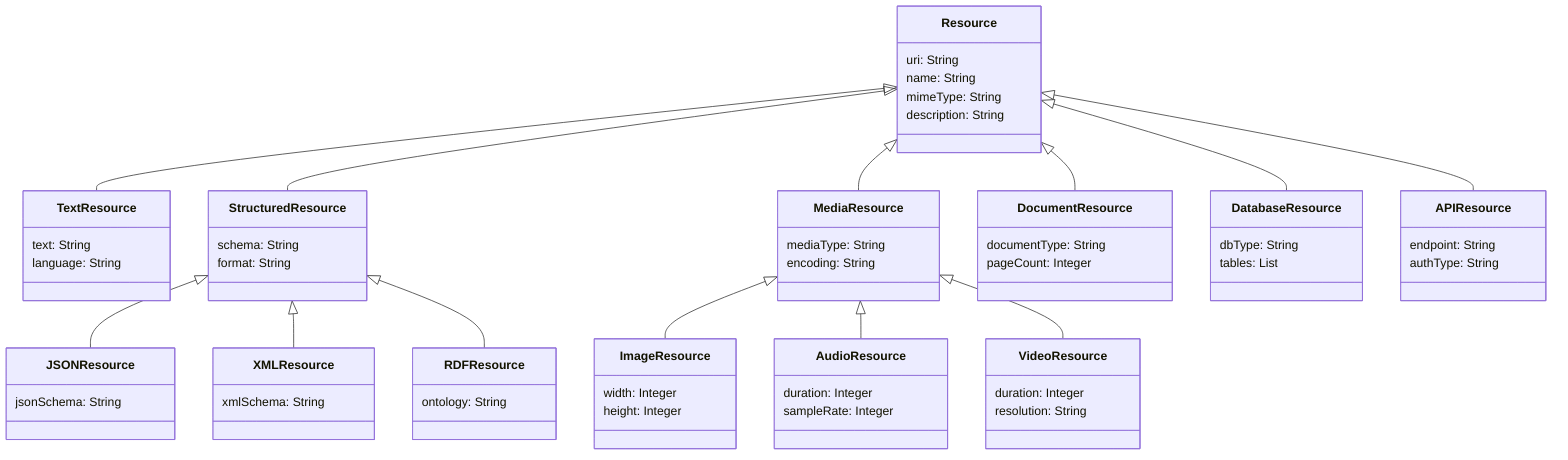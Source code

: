 classDiagram
    class Resource {
        uri: String
        name: String
        mimeType: String
        description: String
    }

    class TextResource {
        text: String
        language: String
    }

    class StructuredResource {
        schema: String
        format: String
    }

    class MediaResource {
        mediaType: String
        encoding: String
    }

    class DocumentResource {
        documentType: String
        pageCount: Integer
    }

    class DatabaseResource {
        dbType: String
        tables: List
    }

    class APIResource {
        endpoint: String
        authType: String
    }

    Resource <|-- TextResource
    Resource <|-- StructuredResource
    Resource <|-- MediaResource
    Resource <|-- DocumentResource
    Resource <|-- DatabaseResource
    Resource <|-- APIResource

    StructuredResource <|-- JSONResource
    StructuredResource <|-- XMLResource
    StructuredResource <|-- RDFResource

    MediaResource <|-- ImageResource
    MediaResource <|-- AudioResource
    MediaResource <|-- VideoResource

    class JSONResource {
        jsonSchema: String
    }

    class XMLResource {
        xmlSchema: String
    }

    class RDFResource {
        ontology: String
    }

    class ImageResource {
        width: Integer
        height: Integer
    }

    class AudioResource {
        duration: Integer
        sampleRate: Integer
    }

    class VideoResource {
        duration: Integer
        resolution: String
    }
